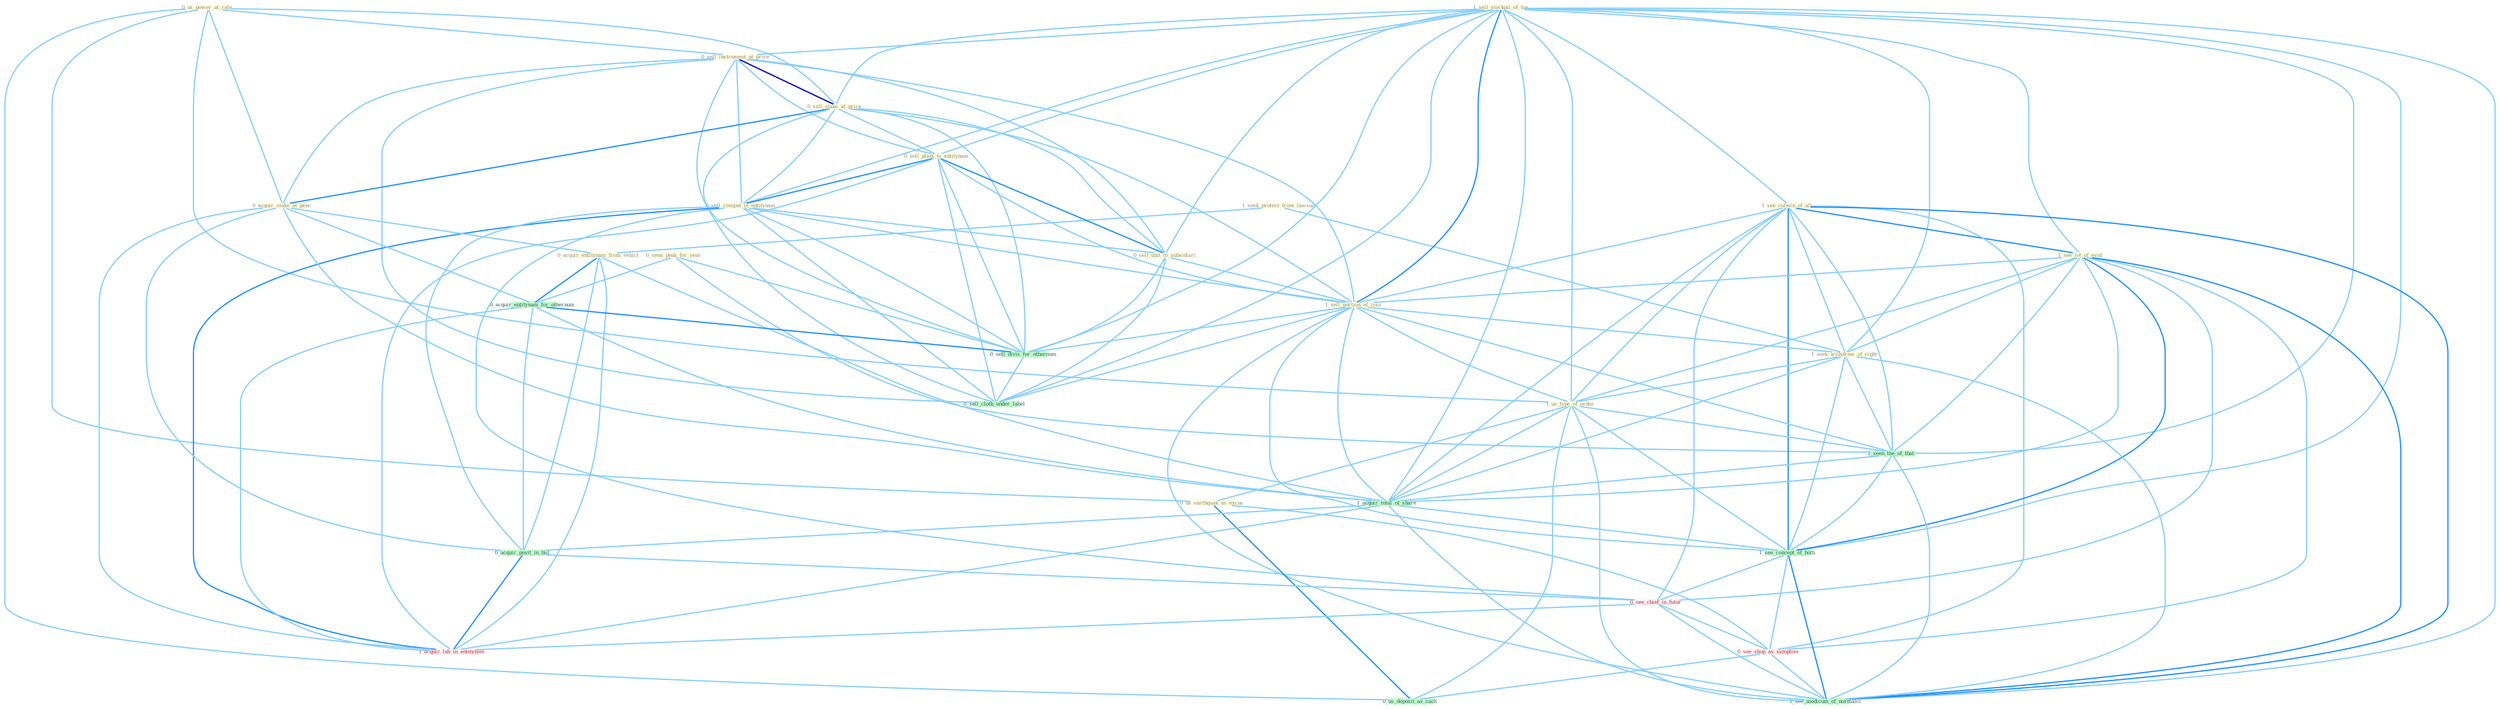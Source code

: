 Graph G{ 
    node
    [shape=polygon,style=filled,width=.5,height=.06,color="#BDFCC9",fixedsize=true,fontsize=4,
    fontcolor="#2f4f4f"];
    {node
    [color="#ffffe0", fontcolor="#8b7d6b"] "0_us_power_at_rate " "1_seek_protect_from_lawsuit " "1_sell_stockpil_of_ton " "0_sell_instrument_at_price " "0_seen_peak_for_year " "0_sell_stake_at_price " "0_sell_plant_to_entitynam " "1_see_culmin_of_all " "0_sell_comput_in_entitynam " "0_sell_unit_to_subsidiari " "1_see_lot_of_evid " "1_sell_portion_of_issu " "1_seek_withdraw_of_right " "0_acquir_stake_at_penc " "1_us_type_of_order " "0_acquir_entitynam_from_vehicl " "0_us_earthquak_as_excus "}
{node [color="#fff0f5", fontcolor="#b22222"] "0_see_chief_in_futur " "0_see_shop_as_symptom " "1_acquir_lab_in_entitynam "}
edge [color="#B0E2FF"];

	"0_us_power_at_rate " -- "0_sell_instrument_at_price " [w="1", color="#87cefa" ];
	"0_us_power_at_rate " -- "0_sell_stake_at_price " [w="1", color="#87cefa" ];
	"0_us_power_at_rate " -- "0_acquir_stake_at_penc " [w="1", color="#87cefa" ];
	"0_us_power_at_rate " -- "1_us_type_of_order " [w="1", color="#87cefa" ];
	"0_us_power_at_rate " -- "0_us_earthquak_as_excus " [w="1", color="#87cefa" ];
	"0_us_power_at_rate " -- "0_us_deposit_as_cach " [w="1", color="#87cefa" ];
	"1_seek_protect_from_lawsuit " -- "1_seek_withdraw_of_right " [w="1", color="#87cefa" ];
	"1_seek_protect_from_lawsuit " -- "0_acquir_entitynam_from_vehicl " [w="1", color="#87cefa" ];
	"1_sell_stockpil_of_ton " -- "0_sell_instrument_at_price " [w="1", color="#87cefa" ];
	"1_sell_stockpil_of_ton " -- "0_sell_stake_at_price " [w="1", color="#87cefa" ];
	"1_sell_stockpil_of_ton " -- "0_sell_plant_to_entitynam " [w="1", color="#87cefa" ];
	"1_sell_stockpil_of_ton " -- "1_see_culmin_of_all " [w="1", color="#87cefa" ];
	"1_sell_stockpil_of_ton " -- "0_sell_comput_in_entitynam " [w="1", color="#87cefa" ];
	"1_sell_stockpil_of_ton " -- "0_sell_unit_to_subsidiari " [w="1", color="#87cefa" ];
	"1_sell_stockpil_of_ton " -- "1_see_lot_of_evid " [w="1", color="#87cefa" ];
	"1_sell_stockpil_of_ton " -- "1_sell_portion_of_issu " [w="2", color="#1e90ff" , len=0.8];
	"1_sell_stockpil_of_ton " -- "1_seek_withdraw_of_right " [w="1", color="#87cefa" ];
	"1_sell_stockpil_of_ton " -- "1_us_type_of_order " [w="1", color="#87cefa" ];
	"1_sell_stockpil_of_ton " -- "1_seen_the_of_that " [w="1", color="#87cefa" ];
	"1_sell_stockpil_of_ton " -- "0_sell_divis_for_othernum " [w="1", color="#87cefa" ];
	"1_sell_stockpil_of_ton " -- "1_acquir_total_of_share " [w="1", color="#87cefa" ];
	"1_sell_stockpil_of_ton " -- "0_sell_cloth_under_label " [w="1", color="#87cefa" ];
	"1_sell_stockpil_of_ton " -- "1_see_concept_of_both " [w="1", color="#87cefa" ];
	"1_sell_stockpil_of_ton " -- "1_see_modicum_of_normalci " [w="1", color="#87cefa" ];
	"0_sell_instrument_at_price " -- "0_sell_stake_at_price " [w="3", color="#0000cd" , len=0.6];
	"0_sell_instrument_at_price " -- "0_sell_plant_to_entitynam " [w="1", color="#87cefa" ];
	"0_sell_instrument_at_price " -- "0_sell_comput_in_entitynam " [w="1", color="#87cefa" ];
	"0_sell_instrument_at_price " -- "0_sell_unit_to_subsidiari " [w="1", color="#87cefa" ];
	"0_sell_instrument_at_price " -- "1_sell_portion_of_issu " [w="1", color="#87cefa" ];
	"0_sell_instrument_at_price " -- "0_acquir_stake_at_penc " [w="1", color="#87cefa" ];
	"0_sell_instrument_at_price " -- "0_sell_divis_for_othernum " [w="1", color="#87cefa" ];
	"0_sell_instrument_at_price " -- "0_sell_cloth_under_label " [w="1", color="#87cefa" ];
	"0_seen_peak_for_year " -- "0_acquir_entitynam_for_othernum " [w="1", color="#87cefa" ];
	"0_seen_peak_for_year " -- "1_seen_the_of_that " [w="1", color="#87cefa" ];
	"0_seen_peak_for_year " -- "0_sell_divis_for_othernum " [w="1", color="#87cefa" ];
	"0_sell_stake_at_price " -- "0_sell_plant_to_entitynam " [w="1", color="#87cefa" ];
	"0_sell_stake_at_price " -- "0_sell_comput_in_entitynam " [w="1", color="#87cefa" ];
	"0_sell_stake_at_price " -- "0_sell_unit_to_subsidiari " [w="1", color="#87cefa" ];
	"0_sell_stake_at_price " -- "1_sell_portion_of_issu " [w="1", color="#87cefa" ];
	"0_sell_stake_at_price " -- "0_acquir_stake_at_penc " [w="2", color="#1e90ff" , len=0.8];
	"0_sell_stake_at_price " -- "0_sell_divis_for_othernum " [w="1", color="#87cefa" ];
	"0_sell_stake_at_price " -- "0_sell_cloth_under_label " [w="1", color="#87cefa" ];
	"0_sell_plant_to_entitynam " -- "0_sell_comput_in_entitynam " [w="2", color="#1e90ff" , len=0.8];
	"0_sell_plant_to_entitynam " -- "0_sell_unit_to_subsidiari " [w="2", color="#1e90ff" , len=0.8];
	"0_sell_plant_to_entitynam " -- "1_sell_portion_of_issu " [w="1", color="#87cefa" ];
	"0_sell_plant_to_entitynam " -- "0_sell_divis_for_othernum " [w="1", color="#87cefa" ];
	"0_sell_plant_to_entitynam " -- "0_sell_cloth_under_label " [w="1", color="#87cefa" ];
	"0_sell_plant_to_entitynam " -- "1_acquir_lab_in_entitynam " [w="1", color="#87cefa" ];
	"1_see_culmin_of_all " -- "1_see_lot_of_evid " [w="2", color="#1e90ff" , len=0.8];
	"1_see_culmin_of_all " -- "1_sell_portion_of_issu " [w="1", color="#87cefa" ];
	"1_see_culmin_of_all " -- "1_seek_withdraw_of_right " [w="1", color="#87cefa" ];
	"1_see_culmin_of_all " -- "1_us_type_of_order " [w="1", color="#87cefa" ];
	"1_see_culmin_of_all " -- "1_seen_the_of_that " [w="1", color="#87cefa" ];
	"1_see_culmin_of_all " -- "1_acquir_total_of_share " [w="1", color="#87cefa" ];
	"1_see_culmin_of_all " -- "1_see_concept_of_both " [w="2", color="#1e90ff" , len=0.8];
	"1_see_culmin_of_all " -- "0_see_chief_in_futur " [w="1", color="#87cefa" ];
	"1_see_culmin_of_all " -- "0_see_shop_as_symptom " [w="1", color="#87cefa" ];
	"1_see_culmin_of_all " -- "1_see_modicum_of_normalci " [w="2", color="#1e90ff" , len=0.8];
	"0_sell_comput_in_entitynam " -- "0_sell_unit_to_subsidiari " [w="1", color="#87cefa" ];
	"0_sell_comput_in_entitynam " -- "1_sell_portion_of_issu " [w="1", color="#87cefa" ];
	"0_sell_comput_in_entitynam " -- "0_sell_divis_for_othernum " [w="1", color="#87cefa" ];
	"0_sell_comput_in_entitynam " -- "0_sell_cloth_under_label " [w="1", color="#87cefa" ];
	"0_sell_comput_in_entitynam " -- "0_acquir_posit_in_bid " [w="1", color="#87cefa" ];
	"0_sell_comput_in_entitynam " -- "0_see_chief_in_futur " [w="1", color="#87cefa" ];
	"0_sell_comput_in_entitynam " -- "1_acquir_lab_in_entitynam " [w="2", color="#1e90ff" , len=0.8];
	"0_sell_unit_to_subsidiari " -- "1_sell_portion_of_issu " [w="1", color="#87cefa" ];
	"0_sell_unit_to_subsidiari " -- "0_sell_divis_for_othernum " [w="1", color="#87cefa" ];
	"0_sell_unit_to_subsidiari " -- "0_sell_cloth_under_label " [w="1", color="#87cefa" ];
	"1_see_lot_of_evid " -- "1_sell_portion_of_issu " [w="1", color="#87cefa" ];
	"1_see_lot_of_evid " -- "1_seek_withdraw_of_right " [w="1", color="#87cefa" ];
	"1_see_lot_of_evid " -- "1_us_type_of_order " [w="1", color="#87cefa" ];
	"1_see_lot_of_evid " -- "1_seen_the_of_that " [w="1", color="#87cefa" ];
	"1_see_lot_of_evid " -- "1_acquir_total_of_share " [w="1", color="#87cefa" ];
	"1_see_lot_of_evid " -- "1_see_concept_of_both " [w="2", color="#1e90ff" , len=0.8];
	"1_see_lot_of_evid " -- "0_see_chief_in_futur " [w="1", color="#87cefa" ];
	"1_see_lot_of_evid " -- "0_see_shop_as_symptom " [w="1", color="#87cefa" ];
	"1_see_lot_of_evid " -- "1_see_modicum_of_normalci " [w="2", color="#1e90ff" , len=0.8];
	"1_sell_portion_of_issu " -- "1_seek_withdraw_of_right " [w="1", color="#87cefa" ];
	"1_sell_portion_of_issu " -- "1_us_type_of_order " [w="1", color="#87cefa" ];
	"1_sell_portion_of_issu " -- "1_seen_the_of_that " [w="1", color="#87cefa" ];
	"1_sell_portion_of_issu " -- "0_sell_divis_for_othernum " [w="1", color="#87cefa" ];
	"1_sell_portion_of_issu " -- "1_acquir_total_of_share " [w="1", color="#87cefa" ];
	"1_sell_portion_of_issu " -- "0_sell_cloth_under_label " [w="1", color="#87cefa" ];
	"1_sell_portion_of_issu " -- "1_see_concept_of_both " [w="1", color="#87cefa" ];
	"1_sell_portion_of_issu " -- "1_see_modicum_of_normalci " [w="1", color="#87cefa" ];
	"1_seek_withdraw_of_right " -- "1_us_type_of_order " [w="1", color="#87cefa" ];
	"1_seek_withdraw_of_right " -- "1_seen_the_of_that " [w="1", color="#87cefa" ];
	"1_seek_withdraw_of_right " -- "1_acquir_total_of_share " [w="1", color="#87cefa" ];
	"1_seek_withdraw_of_right " -- "1_see_concept_of_both " [w="1", color="#87cefa" ];
	"1_seek_withdraw_of_right " -- "1_see_modicum_of_normalci " [w="1", color="#87cefa" ];
	"0_acquir_stake_at_penc " -- "0_acquir_entitynam_from_vehicl " [w="1", color="#87cefa" ];
	"0_acquir_stake_at_penc " -- "0_acquir_entitynam_for_othernum " [w="1", color="#87cefa" ];
	"0_acquir_stake_at_penc " -- "1_acquir_total_of_share " [w="1", color="#87cefa" ];
	"0_acquir_stake_at_penc " -- "0_acquir_posit_in_bid " [w="1", color="#87cefa" ];
	"0_acquir_stake_at_penc " -- "1_acquir_lab_in_entitynam " [w="1", color="#87cefa" ];
	"1_us_type_of_order " -- "0_us_earthquak_as_excus " [w="1", color="#87cefa" ];
	"1_us_type_of_order " -- "1_seen_the_of_that " [w="1", color="#87cefa" ];
	"1_us_type_of_order " -- "1_acquir_total_of_share " [w="1", color="#87cefa" ];
	"1_us_type_of_order " -- "1_see_concept_of_both " [w="1", color="#87cefa" ];
	"1_us_type_of_order " -- "0_us_deposit_as_cach " [w="1", color="#87cefa" ];
	"1_us_type_of_order " -- "1_see_modicum_of_normalci " [w="1", color="#87cefa" ];
	"0_acquir_entitynam_from_vehicl " -- "0_acquir_entitynam_for_othernum " [w="2", color="#1e90ff" , len=0.8];
	"0_acquir_entitynam_from_vehicl " -- "1_acquir_total_of_share " [w="1", color="#87cefa" ];
	"0_acquir_entitynam_from_vehicl " -- "0_acquir_posit_in_bid " [w="1", color="#87cefa" ];
	"0_acquir_entitynam_from_vehicl " -- "1_acquir_lab_in_entitynam " [w="1", color="#87cefa" ];
	"0_us_earthquak_as_excus " -- "0_see_shop_as_symptom " [w="1", color="#87cefa" ];
	"0_us_earthquak_as_excus " -- "0_us_deposit_as_cach " [w="2", color="#1e90ff" , len=0.8];
	"0_acquir_entitynam_for_othernum " -- "0_sell_divis_for_othernum " [w="2", color="#1e90ff" , len=0.8];
	"0_acquir_entitynam_for_othernum " -- "1_acquir_total_of_share " [w="1", color="#87cefa" ];
	"0_acquir_entitynam_for_othernum " -- "0_acquir_posit_in_bid " [w="1", color="#87cefa" ];
	"0_acquir_entitynam_for_othernum " -- "1_acquir_lab_in_entitynam " [w="1", color="#87cefa" ];
	"1_seen_the_of_that " -- "1_acquir_total_of_share " [w="1", color="#87cefa" ];
	"1_seen_the_of_that " -- "1_see_concept_of_both " [w="1", color="#87cefa" ];
	"1_seen_the_of_that " -- "1_see_modicum_of_normalci " [w="1", color="#87cefa" ];
	"0_sell_divis_for_othernum " -- "0_sell_cloth_under_label " [w="1", color="#87cefa" ];
	"1_acquir_total_of_share " -- "0_acquir_posit_in_bid " [w="1", color="#87cefa" ];
	"1_acquir_total_of_share " -- "1_see_concept_of_both " [w="1", color="#87cefa" ];
	"1_acquir_total_of_share " -- "1_acquir_lab_in_entitynam " [w="1", color="#87cefa" ];
	"1_acquir_total_of_share " -- "1_see_modicum_of_normalci " [w="1", color="#87cefa" ];
	"0_acquir_posit_in_bid " -- "0_see_chief_in_futur " [w="1", color="#87cefa" ];
	"0_acquir_posit_in_bid " -- "1_acquir_lab_in_entitynam " [w="2", color="#1e90ff" , len=0.8];
	"1_see_concept_of_both " -- "0_see_chief_in_futur " [w="1", color="#87cefa" ];
	"1_see_concept_of_both " -- "0_see_shop_as_symptom " [w="1", color="#87cefa" ];
	"1_see_concept_of_both " -- "1_see_modicum_of_normalci " [w="2", color="#1e90ff" , len=0.8];
	"0_see_chief_in_futur " -- "0_see_shop_as_symptom " [w="1", color="#87cefa" ];
	"0_see_chief_in_futur " -- "1_acquir_lab_in_entitynam " [w="1", color="#87cefa" ];
	"0_see_chief_in_futur " -- "1_see_modicum_of_normalci " [w="1", color="#87cefa" ];
	"0_see_shop_as_symptom " -- "0_us_deposit_as_cach " [w="1", color="#87cefa" ];
	"0_see_shop_as_symptom " -- "1_see_modicum_of_normalci " [w="1", color="#87cefa" ];
}